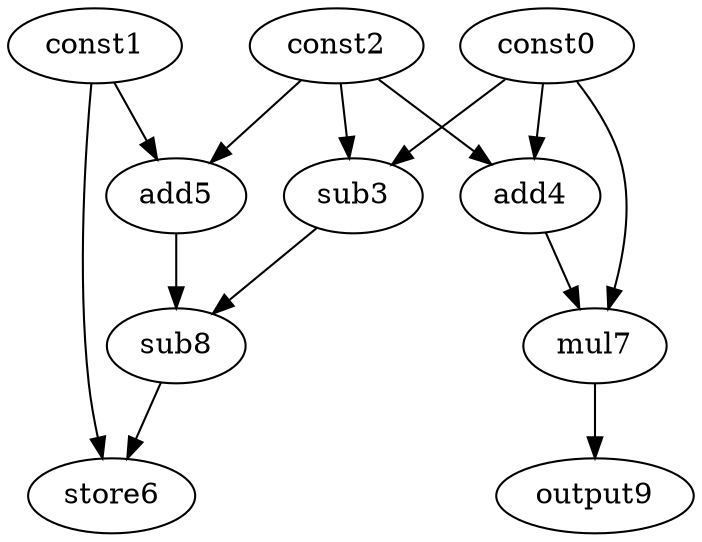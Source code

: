 digraph G { 
const0[opcode=const]; 
const1[opcode=const]; 
const2[opcode=const]; 
sub3[opcode=sub]; 
add4[opcode=add]; 
add5[opcode=add]; 
store6[opcode=store]; 
mul7[opcode=mul]; 
sub8[opcode=sub]; 
output9[opcode=output]; 
const0->sub3[operand=0];
const2->sub3[operand=1];
const0->add4[operand=0];
const2->add4[operand=1];
const1->add5[operand=0];
const2->add5[operand=1];
const0->mul7[operand=0];
add4->mul7[operand=1];
sub3->sub8[operand=0];
add5->sub8[operand=1];
sub8->store6[operand=0];
const1->store6[operand=1];
mul7->output9[operand=0];
}

